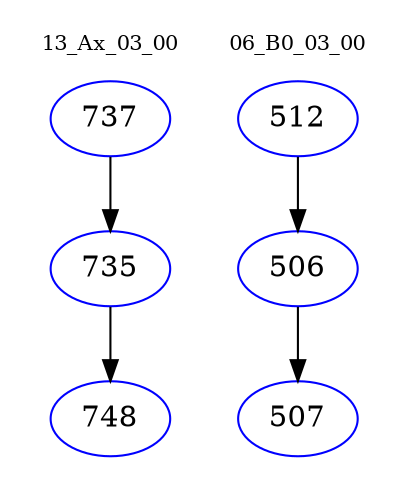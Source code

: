 digraph{
subgraph cluster_0 {
color = white
label = "13_Ax_03_00";
fontsize=10;
T0_737 [label="737", color="blue"]
T0_737 -> T0_735 [color="black"]
T0_735 [label="735", color="blue"]
T0_735 -> T0_748 [color="black"]
T0_748 [label="748", color="blue"]
}
subgraph cluster_1 {
color = white
label = "06_B0_03_00";
fontsize=10;
T1_512 [label="512", color="blue"]
T1_512 -> T1_506 [color="black"]
T1_506 [label="506", color="blue"]
T1_506 -> T1_507 [color="black"]
T1_507 [label="507", color="blue"]
}
}
